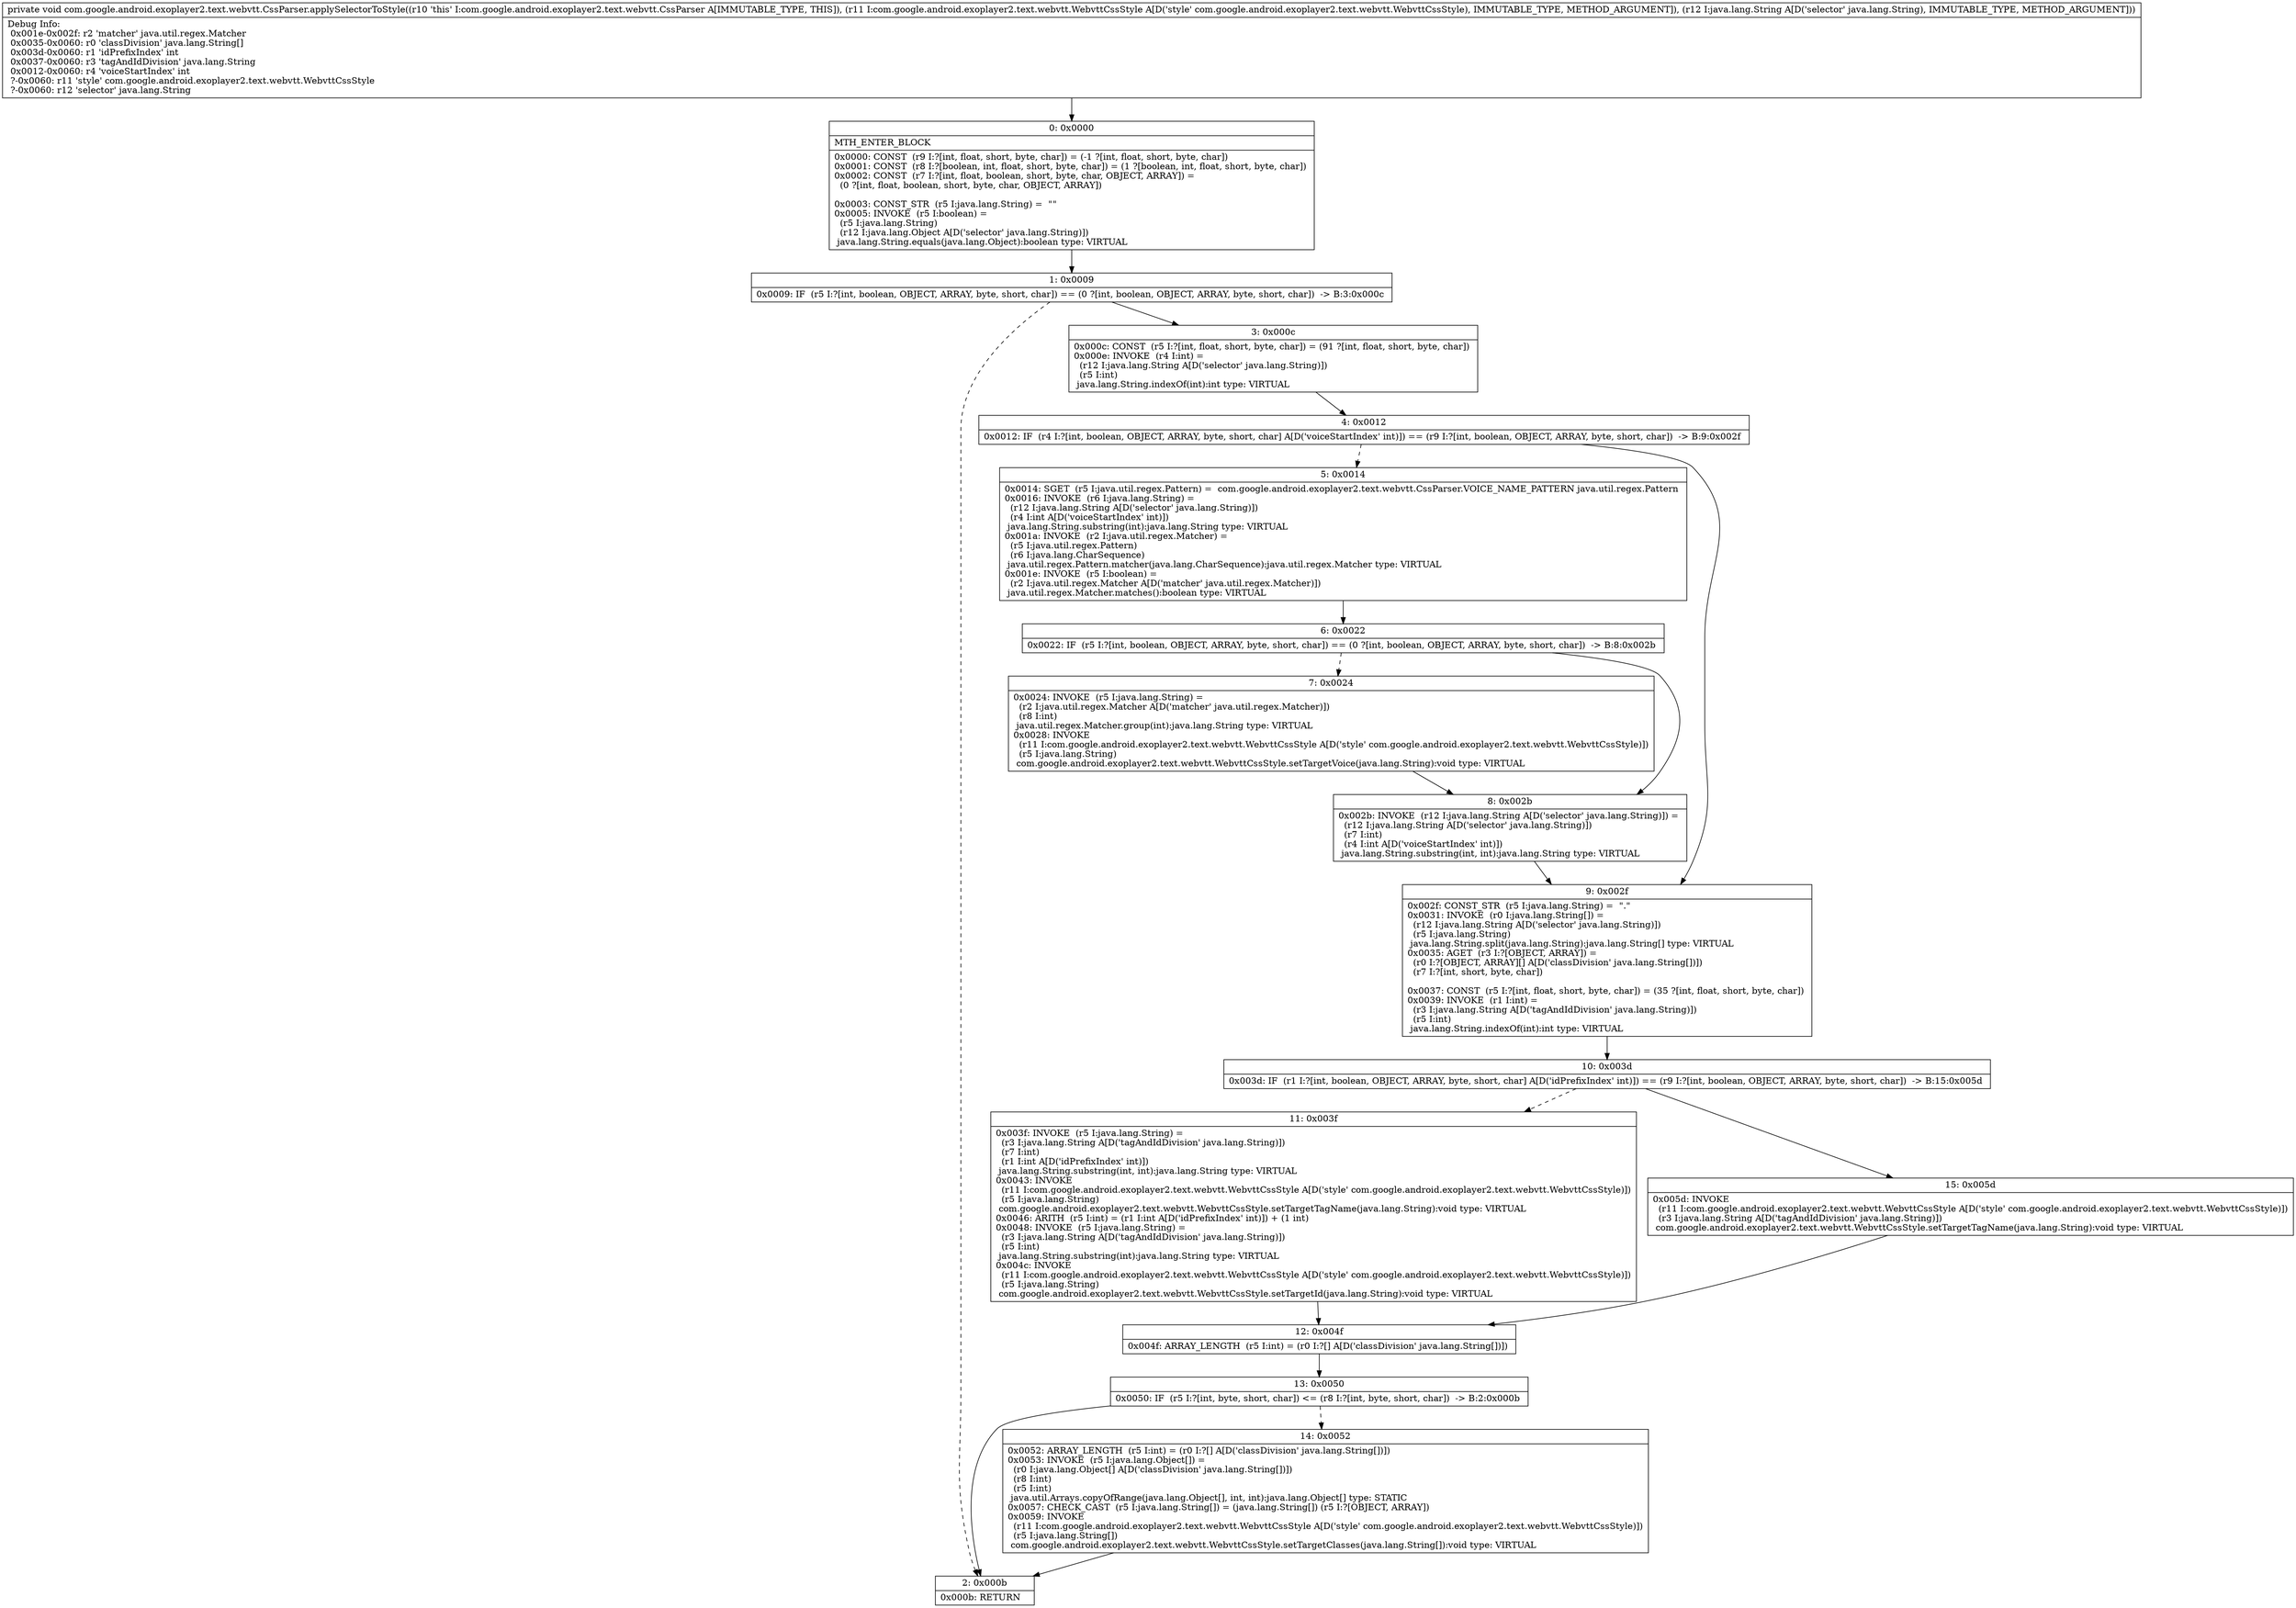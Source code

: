 digraph "CFG forcom.google.android.exoplayer2.text.webvtt.CssParser.applySelectorToStyle(Lcom\/google\/android\/exoplayer2\/text\/webvtt\/WebvttCssStyle;Ljava\/lang\/String;)V" {
Node_0 [shape=record,label="{0\:\ 0x0000|MTH_ENTER_BLOCK\l|0x0000: CONST  (r9 I:?[int, float, short, byte, char]) = (\-1 ?[int, float, short, byte, char]) \l0x0001: CONST  (r8 I:?[boolean, int, float, short, byte, char]) = (1 ?[boolean, int, float, short, byte, char]) \l0x0002: CONST  (r7 I:?[int, float, boolean, short, byte, char, OBJECT, ARRAY]) = \l  (0 ?[int, float, boolean, short, byte, char, OBJECT, ARRAY])\l \l0x0003: CONST_STR  (r5 I:java.lang.String) =  \"\" \l0x0005: INVOKE  (r5 I:boolean) = \l  (r5 I:java.lang.String)\l  (r12 I:java.lang.Object A[D('selector' java.lang.String)])\l java.lang.String.equals(java.lang.Object):boolean type: VIRTUAL \l}"];
Node_1 [shape=record,label="{1\:\ 0x0009|0x0009: IF  (r5 I:?[int, boolean, OBJECT, ARRAY, byte, short, char]) == (0 ?[int, boolean, OBJECT, ARRAY, byte, short, char])  \-\> B:3:0x000c \l}"];
Node_2 [shape=record,label="{2\:\ 0x000b|0x000b: RETURN   \l}"];
Node_3 [shape=record,label="{3\:\ 0x000c|0x000c: CONST  (r5 I:?[int, float, short, byte, char]) = (91 ?[int, float, short, byte, char]) \l0x000e: INVOKE  (r4 I:int) = \l  (r12 I:java.lang.String A[D('selector' java.lang.String)])\l  (r5 I:int)\l java.lang.String.indexOf(int):int type: VIRTUAL \l}"];
Node_4 [shape=record,label="{4\:\ 0x0012|0x0012: IF  (r4 I:?[int, boolean, OBJECT, ARRAY, byte, short, char] A[D('voiceStartIndex' int)]) == (r9 I:?[int, boolean, OBJECT, ARRAY, byte, short, char])  \-\> B:9:0x002f \l}"];
Node_5 [shape=record,label="{5\:\ 0x0014|0x0014: SGET  (r5 I:java.util.regex.Pattern) =  com.google.android.exoplayer2.text.webvtt.CssParser.VOICE_NAME_PATTERN java.util.regex.Pattern \l0x0016: INVOKE  (r6 I:java.lang.String) = \l  (r12 I:java.lang.String A[D('selector' java.lang.String)])\l  (r4 I:int A[D('voiceStartIndex' int)])\l java.lang.String.substring(int):java.lang.String type: VIRTUAL \l0x001a: INVOKE  (r2 I:java.util.regex.Matcher) = \l  (r5 I:java.util.regex.Pattern)\l  (r6 I:java.lang.CharSequence)\l java.util.regex.Pattern.matcher(java.lang.CharSequence):java.util.regex.Matcher type: VIRTUAL \l0x001e: INVOKE  (r5 I:boolean) = \l  (r2 I:java.util.regex.Matcher A[D('matcher' java.util.regex.Matcher)])\l java.util.regex.Matcher.matches():boolean type: VIRTUAL \l}"];
Node_6 [shape=record,label="{6\:\ 0x0022|0x0022: IF  (r5 I:?[int, boolean, OBJECT, ARRAY, byte, short, char]) == (0 ?[int, boolean, OBJECT, ARRAY, byte, short, char])  \-\> B:8:0x002b \l}"];
Node_7 [shape=record,label="{7\:\ 0x0024|0x0024: INVOKE  (r5 I:java.lang.String) = \l  (r2 I:java.util.regex.Matcher A[D('matcher' java.util.regex.Matcher)])\l  (r8 I:int)\l java.util.regex.Matcher.group(int):java.lang.String type: VIRTUAL \l0x0028: INVOKE  \l  (r11 I:com.google.android.exoplayer2.text.webvtt.WebvttCssStyle A[D('style' com.google.android.exoplayer2.text.webvtt.WebvttCssStyle)])\l  (r5 I:java.lang.String)\l com.google.android.exoplayer2.text.webvtt.WebvttCssStyle.setTargetVoice(java.lang.String):void type: VIRTUAL \l}"];
Node_8 [shape=record,label="{8\:\ 0x002b|0x002b: INVOKE  (r12 I:java.lang.String A[D('selector' java.lang.String)]) = \l  (r12 I:java.lang.String A[D('selector' java.lang.String)])\l  (r7 I:int)\l  (r4 I:int A[D('voiceStartIndex' int)])\l java.lang.String.substring(int, int):java.lang.String type: VIRTUAL \l}"];
Node_9 [shape=record,label="{9\:\ 0x002f|0x002f: CONST_STR  (r5 I:java.lang.String) =  \".\" \l0x0031: INVOKE  (r0 I:java.lang.String[]) = \l  (r12 I:java.lang.String A[D('selector' java.lang.String)])\l  (r5 I:java.lang.String)\l java.lang.String.split(java.lang.String):java.lang.String[] type: VIRTUAL \l0x0035: AGET  (r3 I:?[OBJECT, ARRAY]) = \l  (r0 I:?[OBJECT, ARRAY][] A[D('classDivision' java.lang.String[])])\l  (r7 I:?[int, short, byte, char])\l \l0x0037: CONST  (r5 I:?[int, float, short, byte, char]) = (35 ?[int, float, short, byte, char]) \l0x0039: INVOKE  (r1 I:int) = \l  (r3 I:java.lang.String A[D('tagAndIdDivision' java.lang.String)])\l  (r5 I:int)\l java.lang.String.indexOf(int):int type: VIRTUAL \l}"];
Node_10 [shape=record,label="{10\:\ 0x003d|0x003d: IF  (r1 I:?[int, boolean, OBJECT, ARRAY, byte, short, char] A[D('idPrefixIndex' int)]) == (r9 I:?[int, boolean, OBJECT, ARRAY, byte, short, char])  \-\> B:15:0x005d \l}"];
Node_11 [shape=record,label="{11\:\ 0x003f|0x003f: INVOKE  (r5 I:java.lang.String) = \l  (r3 I:java.lang.String A[D('tagAndIdDivision' java.lang.String)])\l  (r7 I:int)\l  (r1 I:int A[D('idPrefixIndex' int)])\l java.lang.String.substring(int, int):java.lang.String type: VIRTUAL \l0x0043: INVOKE  \l  (r11 I:com.google.android.exoplayer2.text.webvtt.WebvttCssStyle A[D('style' com.google.android.exoplayer2.text.webvtt.WebvttCssStyle)])\l  (r5 I:java.lang.String)\l com.google.android.exoplayer2.text.webvtt.WebvttCssStyle.setTargetTagName(java.lang.String):void type: VIRTUAL \l0x0046: ARITH  (r5 I:int) = (r1 I:int A[D('idPrefixIndex' int)]) + (1 int) \l0x0048: INVOKE  (r5 I:java.lang.String) = \l  (r3 I:java.lang.String A[D('tagAndIdDivision' java.lang.String)])\l  (r5 I:int)\l java.lang.String.substring(int):java.lang.String type: VIRTUAL \l0x004c: INVOKE  \l  (r11 I:com.google.android.exoplayer2.text.webvtt.WebvttCssStyle A[D('style' com.google.android.exoplayer2.text.webvtt.WebvttCssStyle)])\l  (r5 I:java.lang.String)\l com.google.android.exoplayer2.text.webvtt.WebvttCssStyle.setTargetId(java.lang.String):void type: VIRTUAL \l}"];
Node_12 [shape=record,label="{12\:\ 0x004f|0x004f: ARRAY_LENGTH  (r5 I:int) = (r0 I:?[] A[D('classDivision' java.lang.String[])]) \l}"];
Node_13 [shape=record,label="{13\:\ 0x0050|0x0050: IF  (r5 I:?[int, byte, short, char]) \<= (r8 I:?[int, byte, short, char])  \-\> B:2:0x000b \l}"];
Node_14 [shape=record,label="{14\:\ 0x0052|0x0052: ARRAY_LENGTH  (r5 I:int) = (r0 I:?[] A[D('classDivision' java.lang.String[])]) \l0x0053: INVOKE  (r5 I:java.lang.Object[]) = \l  (r0 I:java.lang.Object[] A[D('classDivision' java.lang.String[])])\l  (r8 I:int)\l  (r5 I:int)\l java.util.Arrays.copyOfRange(java.lang.Object[], int, int):java.lang.Object[] type: STATIC \l0x0057: CHECK_CAST  (r5 I:java.lang.String[]) = (java.lang.String[]) (r5 I:?[OBJECT, ARRAY]) \l0x0059: INVOKE  \l  (r11 I:com.google.android.exoplayer2.text.webvtt.WebvttCssStyle A[D('style' com.google.android.exoplayer2.text.webvtt.WebvttCssStyle)])\l  (r5 I:java.lang.String[])\l com.google.android.exoplayer2.text.webvtt.WebvttCssStyle.setTargetClasses(java.lang.String[]):void type: VIRTUAL \l}"];
Node_15 [shape=record,label="{15\:\ 0x005d|0x005d: INVOKE  \l  (r11 I:com.google.android.exoplayer2.text.webvtt.WebvttCssStyle A[D('style' com.google.android.exoplayer2.text.webvtt.WebvttCssStyle)])\l  (r3 I:java.lang.String A[D('tagAndIdDivision' java.lang.String)])\l com.google.android.exoplayer2.text.webvtt.WebvttCssStyle.setTargetTagName(java.lang.String):void type: VIRTUAL \l}"];
MethodNode[shape=record,label="{private void com.google.android.exoplayer2.text.webvtt.CssParser.applySelectorToStyle((r10 'this' I:com.google.android.exoplayer2.text.webvtt.CssParser A[IMMUTABLE_TYPE, THIS]), (r11 I:com.google.android.exoplayer2.text.webvtt.WebvttCssStyle A[D('style' com.google.android.exoplayer2.text.webvtt.WebvttCssStyle), IMMUTABLE_TYPE, METHOD_ARGUMENT]), (r12 I:java.lang.String A[D('selector' java.lang.String), IMMUTABLE_TYPE, METHOD_ARGUMENT]))  | Debug Info:\l  0x001e\-0x002f: r2 'matcher' java.util.regex.Matcher\l  0x0035\-0x0060: r0 'classDivision' java.lang.String[]\l  0x003d\-0x0060: r1 'idPrefixIndex' int\l  0x0037\-0x0060: r3 'tagAndIdDivision' java.lang.String\l  0x0012\-0x0060: r4 'voiceStartIndex' int\l  ?\-0x0060: r11 'style' com.google.android.exoplayer2.text.webvtt.WebvttCssStyle\l  ?\-0x0060: r12 'selector' java.lang.String\l}"];
MethodNode -> Node_0;
Node_0 -> Node_1;
Node_1 -> Node_2[style=dashed];
Node_1 -> Node_3;
Node_3 -> Node_4;
Node_4 -> Node_5[style=dashed];
Node_4 -> Node_9;
Node_5 -> Node_6;
Node_6 -> Node_7[style=dashed];
Node_6 -> Node_8;
Node_7 -> Node_8;
Node_8 -> Node_9;
Node_9 -> Node_10;
Node_10 -> Node_11[style=dashed];
Node_10 -> Node_15;
Node_11 -> Node_12;
Node_12 -> Node_13;
Node_13 -> Node_2;
Node_13 -> Node_14[style=dashed];
Node_14 -> Node_2;
Node_15 -> Node_12;
}


